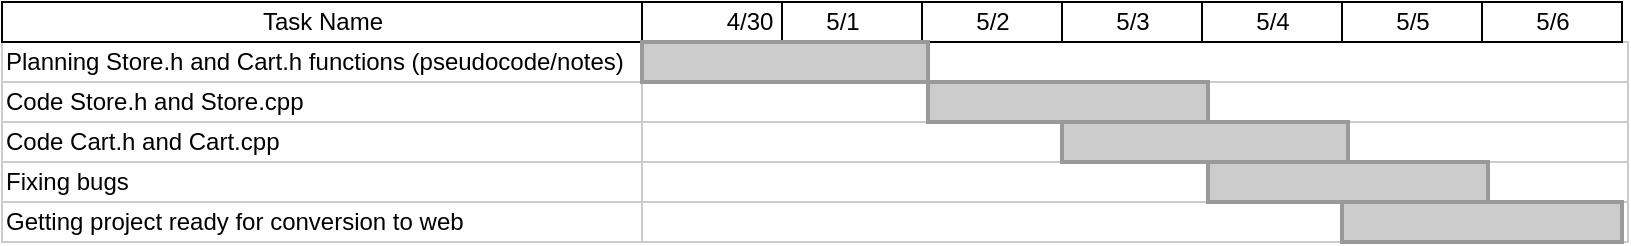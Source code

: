 <mxfile version="24.3.1" type="device">
  <diagram name="Page-1" id="fc2ac565-0d4e-3f0d-88b0-a54af1634ed7">
    <mxGraphModel dx="1728" dy="928" grid="1" gridSize="10" guides="1" tooltips="1" connect="0" arrows="1" fold="1" page="1" pageScale="1.5" pageWidth="1169" pageHeight="827" background="none" math="0" shadow="0">
      <root>
        <mxCell id="0" style=";html=1;" />
        <mxCell id="1" style=";html=1;" parent="0" />
        <mxCell id="75" value="Planning Store.h and Cart.h functions (pseudocode/notes)" style="align=left;strokeColor=#CCCCCC;html=1;" parent="1" vertex="1">
          <mxGeometry x="470.0" y="520.0" width="320.0" height="20.0" as="geometry" />
        </mxCell>
        <mxCell id="80" value="&lt;div&gt;Code Store.h and Store.cpp&lt;/div&gt;" style="align=left;strokeColor=#CCCCCC;html=1;" parent="1" vertex="1">
          <mxGeometry x="470" y="540.0" width="320" height="20" as="geometry" />
        </mxCell>
        <mxCell id="85" value="Code Cart.h and Cart.cpp" style="align=left;strokeColor=#CCCCCC;html=1;" parent="1" vertex="1">
          <mxGeometry x="470.0" y="560.0" width="320.0" height="20" as="geometry" />
        </mxCell>
        <mxCell id="90" value="Fixing bugs" style="align=left;strokeColor=#CCCCCC;html=1;" parent="1" vertex="1">
          <mxGeometry x="470.0" y="580.0" width="320.0" height="20" as="geometry" />
        </mxCell>
        <mxCell id="95" value="Getting project ready for conversion to web" style="align=left;strokeColor=#CCCCCC;html=1;" parent="1" vertex="1">
          <mxGeometry x="470.0" y="600.0" width="320.0" height="20" as="geometry" />
        </mxCell>
        <mxCell id="2" value="Task Name" style="strokeWidth=1;fontStyle=0;html=1;" parent="1" vertex="1">
          <mxGeometry x="470" y="500" width="320" height="20" as="geometry" />
        </mxCell>
        <mxCell id="67c90442a009f359-291" value="" style="align=left;strokeColor=#CCCCCC;html=1;" parent="1" vertex="1">
          <mxGeometry x="790" y="520" width="493" height="20" as="geometry" />
        </mxCell>
        <mxCell id="4" value="&lt;div align=&quot;right&quot;&gt;4/30&lt;span style=&quot;white-space: pre;&quot;&gt;&#x9;&lt;/span&gt;&lt;/div&gt;" style="strokeWidth=1;fontStyle=0;html=1;align=right;" parent="1" vertex="1">
          <mxGeometry x="790" y="500" width="70" height="20" as="geometry" />
        </mxCell>
        <mxCell id="67c90442a009f359-278" value="&lt;div align=&quot;center&quot;&gt;5/1&lt;span style=&quot;white-space: pre;&quot;&gt;&#x9;&lt;/span&gt;&lt;/div&gt;" style="strokeWidth=1;fontStyle=0;html=1;align=center;" parent="1" vertex="1">
          <mxGeometry x="860" y="500" width="70" height="20" as="geometry" />
        </mxCell>
        <mxCell id="67c90442a009f359-279" value="5/2" style="strokeWidth=1;fontStyle=0;html=1;" parent="1" vertex="1">
          <mxGeometry x="930" y="500" width="70" height="20" as="geometry" />
        </mxCell>
        <mxCell id="67c90442a009f359-280" value="5/3" style="strokeWidth=1;fontStyle=0;html=1;" parent="1" vertex="1">
          <mxGeometry x="1000" y="500" width="70" height="20" as="geometry" />
        </mxCell>
        <mxCell id="67c90442a009f359-281" value="5/4" style="strokeWidth=1;fontStyle=0;html=1;" parent="1" vertex="1">
          <mxGeometry x="1070" y="500" width="70" height="20" as="geometry" />
        </mxCell>
        <mxCell id="67c90442a009f359-282" value="5/5" style="strokeWidth=1;fontStyle=0;html=1;" parent="1" vertex="1">
          <mxGeometry x="1140" y="500" width="70" height="20" as="geometry" />
        </mxCell>
        <mxCell id="67c90442a009f359-283" value="5/6" style="strokeWidth=1;fontStyle=0;html=1;" parent="1" vertex="1">
          <mxGeometry x="1210" y="500" width="70" height="20" as="geometry" />
        </mxCell>
        <mxCell id="67c90442a009f359-292" value="" style="align=left;strokeColor=#CCCCCC;html=1;" parent="1" vertex="1">
          <mxGeometry x="790" y="540" width="493" height="20" as="geometry" />
        </mxCell>
        <mxCell id="67c90442a009f359-293" value="" style="align=left;strokeColor=#CCCCCC;html=1;" parent="1" vertex="1">
          <mxGeometry x="790" y="560" width="493" height="20" as="geometry" />
        </mxCell>
        <mxCell id="67c90442a009f359-294" value="" style="align=left;strokeColor=#CCCCCC;html=1;" parent="1" vertex="1">
          <mxGeometry x="790" y="580" width="493" height="20" as="geometry" />
        </mxCell>
        <mxCell id="67c90442a009f359-295" value="" style="align=left;strokeColor=#CCCCCC;html=1;" parent="1" vertex="1">
          <mxGeometry x="790" y="600" width="493" height="20" as="geometry" />
        </mxCell>
        <mxCell id="67c90442a009f359-299" value="" style="whiteSpace=wrap;html=1;strokeWidth=2;fillColor=#CCCCCC;gradientColor=none;fontSize=14;align=center;strokeColor=#999999;" parent="1" vertex="1">
          <mxGeometry x="790" y="520" width="143" height="20" as="geometry" />
        </mxCell>
        <mxCell id="67c90442a009f359-300" value="" style="whiteSpace=wrap;html=1;strokeWidth=2;fillColor=#CCCCCC;gradientColor=none;fontSize=14;align=center;strokeColor=#999999;" parent="1" vertex="1">
          <mxGeometry x="933" y="540" width="140" height="20" as="geometry" />
        </mxCell>
        <mxCell id="67c90442a009f359-301" value="" style="whiteSpace=wrap;html=1;strokeWidth=2;fillColor=#CCCCCC;gradientColor=none;fontSize=14;align=center;strokeColor=#999999;" parent="1" vertex="1">
          <mxGeometry x="1000" y="560" width="143" height="20" as="geometry" />
        </mxCell>
        <mxCell id="67c90442a009f359-302" value="" style="whiteSpace=wrap;html=1;strokeWidth=2;fillColor=#CCCCCC;gradientColor=none;fontSize=14;align=center;strokeColor=#999999;" parent="1" vertex="1">
          <mxGeometry x="1073" y="580" width="140" height="20" as="geometry" />
        </mxCell>
        <mxCell id="67c90442a009f359-303" value="" style="whiteSpace=wrap;html=1;strokeWidth=2;fillColor=#CCCCCC;gradientColor=none;fontSize=14;align=center;strokeColor=#999999;" parent="1" vertex="1">
          <mxGeometry x="1140" y="600" width="140" height="20" as="geometry" />
        </mxCell>
      </root>
    </mxGraphModel>
  </diagram>
</mxfile>

